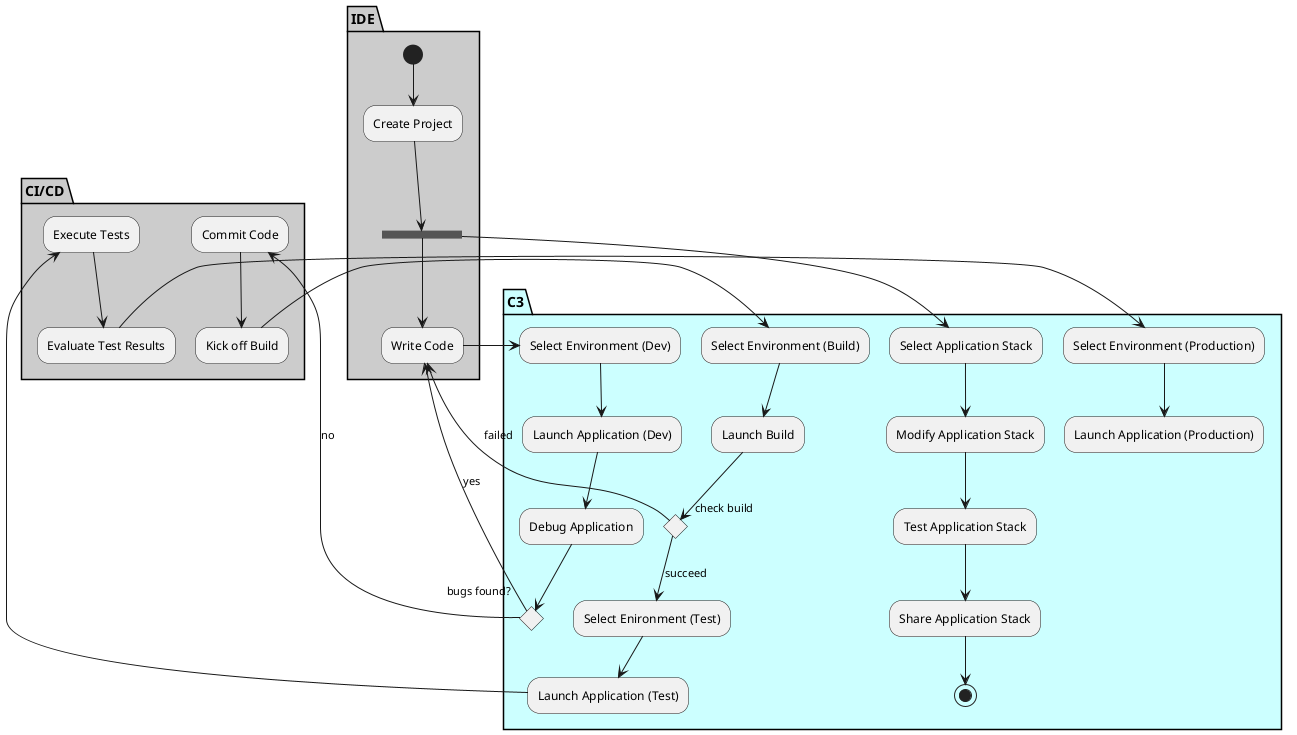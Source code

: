 @startuml

partition IDE  #cccccc {
  (*) --> "Create Project"
  --> ===S1===
  --> "Write Code"
}

partition CI/CD #cccccc {
  "Commit Code" --> "Kick off Build"
  "Execute Tests" --> "Evaluate Test Results"
}

partition C3 #ccffff {
    ===S1=== --> "Select Application Stack"
    --> "Modify Application Stack"
    --> "Test Application Stack"
    --> "Share Application Stack"
    --> (*)
     "Write Code" --> "Select Environment (Dev)"
     "Select Environment (Dev)" --> "Launch Application (Dev)"
     "Launch Application (Dev)" --> "Debug Application"
     If "bugs found?" Then
      -->[yes] "Write Code"
      else
      -->[no] "Commit Code"
      endif
  "Kick off Build"  --> "Select Environment (Build)"
  "Select Environment (Build)" --> "Launch Build"
  If "check build" Then
      -->[succeed] "Select Enironment (Test)"
      --> "Launch Application (Test)"
  Else
  -->[failed] "Write Code"

  "Evaluate Test Results" -> "Select Environment (Production)"
   --> "Launch Application (Production)"
}

partition CI/CD #cccccc {
  "Launch Application (Test)" -> "Execute Tests"
}

@enduml

